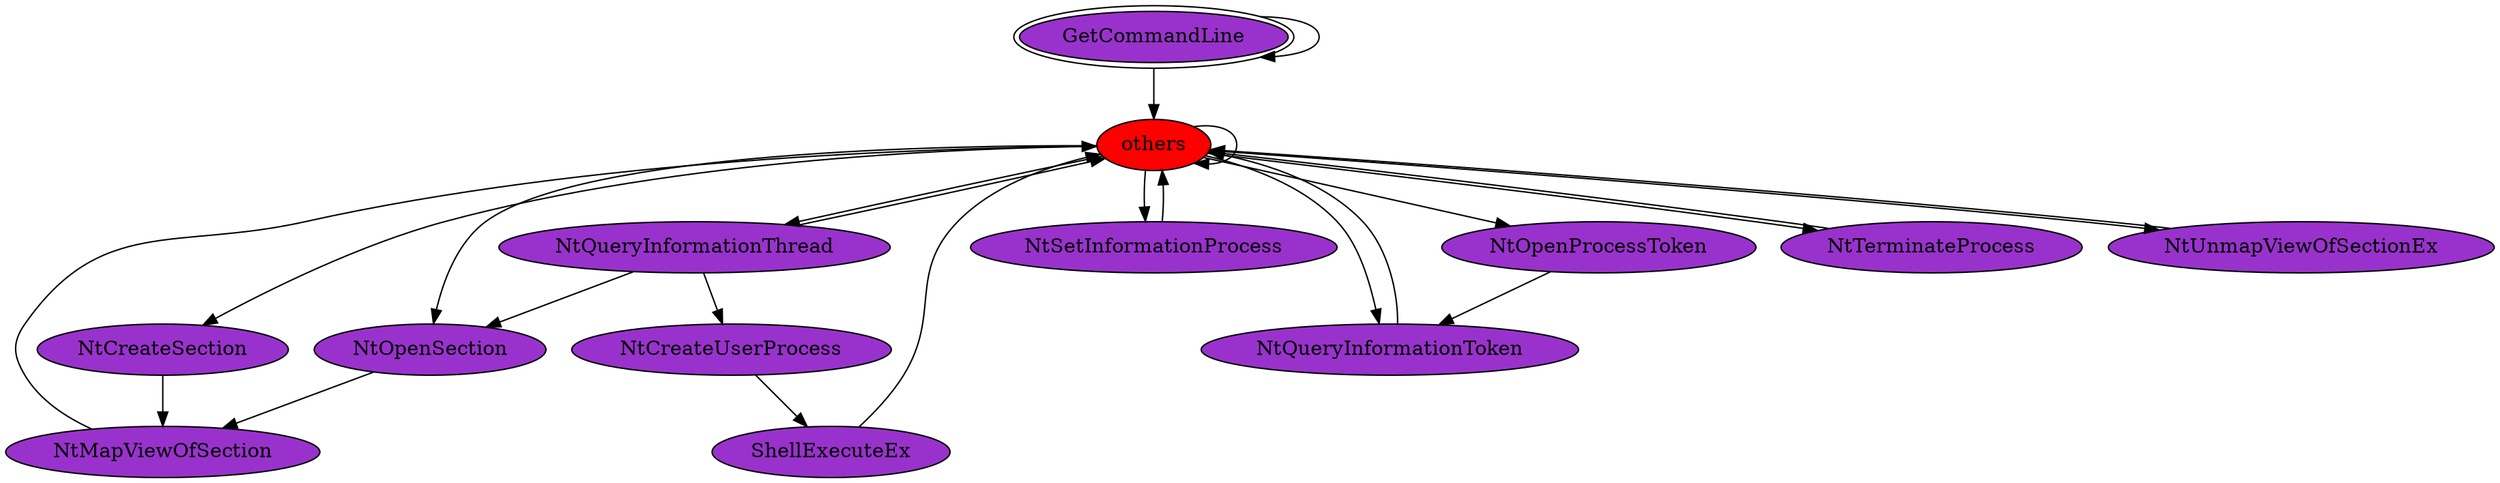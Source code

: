 digraph "./REPORTS/6160/API_PER_CATEGORY/ShellExecute.exe_924_Processes_API_per_Category_Transition_Matrix" {
	GetCommandLine [label=GetCommandLine fillcolor=darkorchid peripheries=2 style=filled]
	GetCommandLine -> GetCommandLine [label=""]
	others [label=others fillcolor=red style=filled]
	GetCommandLine -> others [label=""]
	others -> others [label=""]
	NtQueryInformationThread [label=NtQueryInformationThread fillcolor=darkorchid style=filled]
	others -> NtQueryInformationThread [label=""]
	NtOpenSection [label=NtOpenSection fillcolor=darkorchid style=filled]
	others -> NtOpenSection [label=""]
	NtSetInformationProcess [label=NtSetInformationProcess fillcolor=darkorchid style=filled]
	others -> NtSetInformationProcess [label=""]
	NtQueryInformationToken [label=NtQueryInformationToken fillcolor=darkorchid style=filled]
	others -> NtQueryInformationToken [label=""]
	NtCreateSection [label=NtCreateSection fillcolor=darkorchid style=filled]
	others -> NtCreateSection [label=""]
	NtOpenProcessToken [label=NtOpenProcessToken fillcolor=darkorchid style=filled]
	others -> NtOpenProcessToken [label=""]
	NtTerminateProcess [label=NtTerminateProcess fillcolor=darkorchid style=filled]
	others -> NtTerminateProcess [label=""]
	NtUnmapViewOfSectionEx [label=NtUnmapViewOfSectionEx fillcolor=darkorchid style=filled]
	others -> NtUnmapViewOfSectionEx [label=""]
	NtQueryInformationThread -> others [label=""]
	NtQueryInformationThread -> NtOpenSection [label=""]
	NtCreateUserProcess [label=NtCreateUserProcess fillcolor=darkorchid style=filled]
	NtQueryInformationThread -> NtCreateUserProcess [label=""]
	NtMapViewOfSection [label=NtMapViewOfSection fillcolor=darkorchid style=filled]
	NtOpenSection -> NtMapViewOfSection [label=""]
	NtMapViewOfSection -> others [label=""]
	NtSetInformationProcess -> others [label=""]
	NtQueryInformationToken -> others [label=""]
	NtCreateSection -> NtMapViewOfSection [label=""]
	NtOpenProcessToken -> NtQueryInformationToken [label=""]
	ShellExecuteEx [label=ShellExecuteEx fillcolor=darkorchid style=filled]
	NtCreateUserProcess -> ShellExecuteEx [label=""]
	ShellExecuteEx -> others [label=""]
	NtTerminateProcess -> others [label=""]
	NtUnmapViewOfSectionEx -> others [label=""]
}
